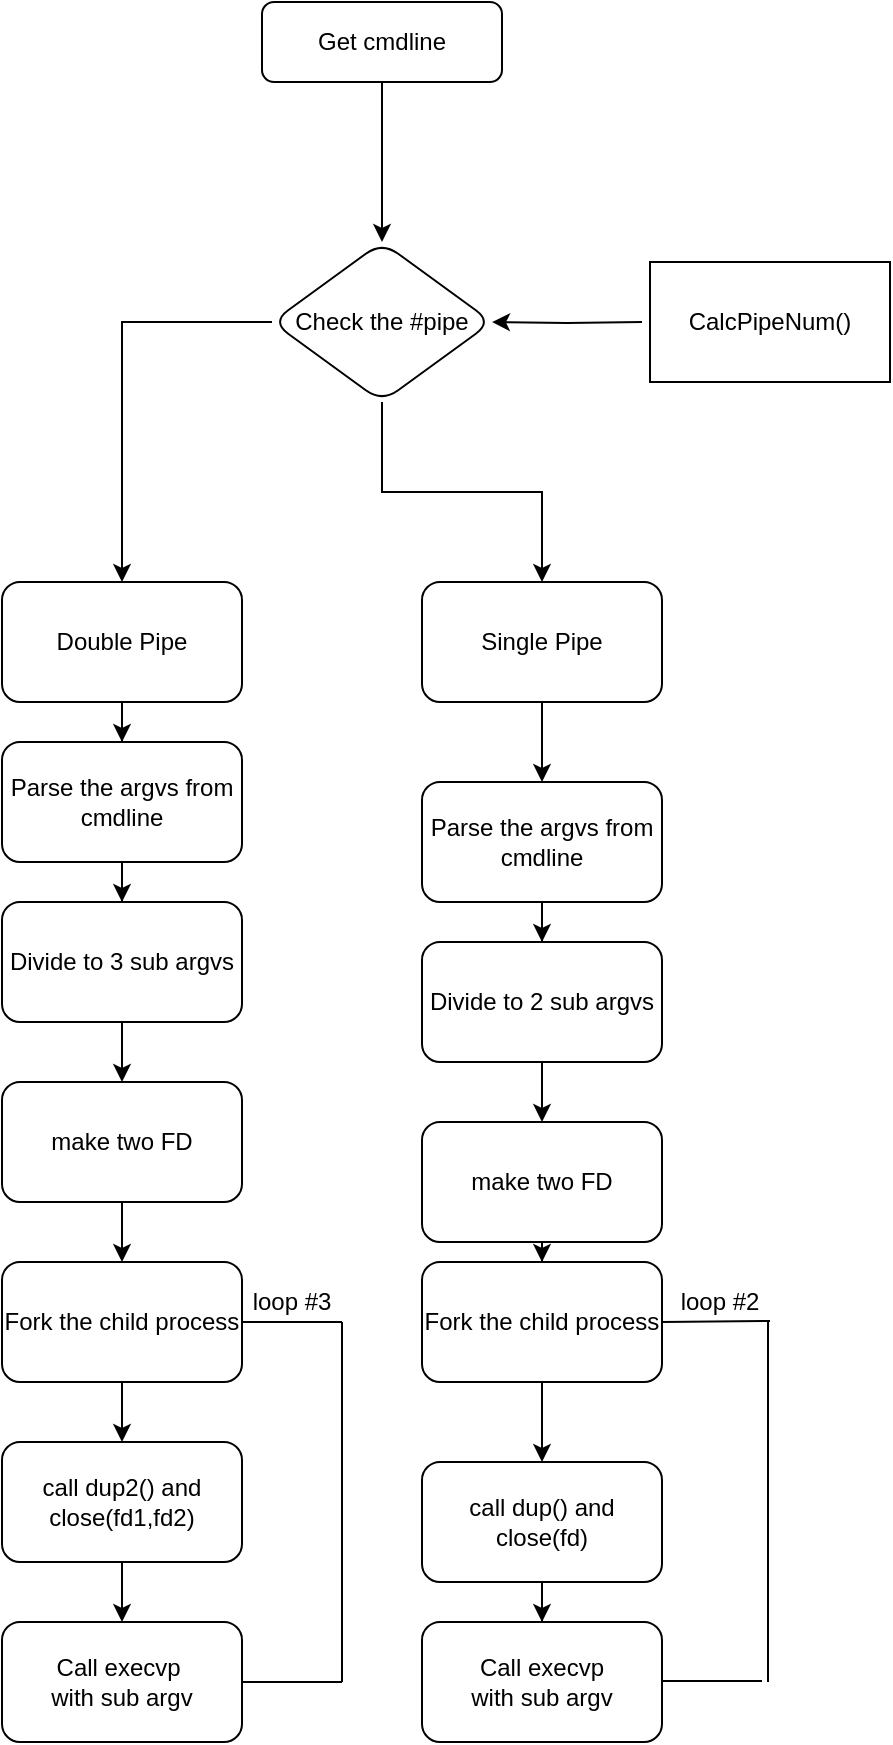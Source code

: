 <mxfile version="14.7.0" type="device"><diagram id="C5RBs43oDa-KdzZeNtuy" name="Page-1"><mxGraphModel dx="460" dy="752" grid="1" gridSize="10" guides="1" tooltips="1" connect="1" arrows="1" fold="1" page="1" pageScale="1" pageWidth="827" pageHeight="1169" math="0" shadow="0"><root><mxCell id="WIyWlLk6GJQsqaUBKTNV-0"/><mxCell id="WIyWlLk6GJQsqaUBKTNV-1" parent="WIyWlLk6GJQsqaUBKTNV-0"/><mxCell id="E8xXKZzgCdFHUFaRuiaU-0" value="" style="edgeStyle=orthogonalEdgeStyle;rounded=0;orthogonalLoop=1;jettySize=auto;html=1;" edge="1" parent="WIyWlLk6GJQsqaUBKTNV-1" source="E8xXKZzgCdFHUFaRuiaU-1" target="E8xXKZzgCdFHUFaRuiaU-4"><mxGeometry relative="1" as="geometry"/></mxCell><mxCell id="E8xXKZzgCdFHUFaRuiaU-1" value="Get cmdline" style="rounded=1;whiteSpace=wrap;html=1;fontSize=12;glass=0;strokeWidth=1;shadow=0;" vertex="1" parent="WIyWlLk6GJQsqaUBKTNV-1"><mxGeometry x="160" y="80" width="120" height="40" as="geometry"/></mxCell><mxCell id="E8xXKZzgCdFHUFaRuiaU-12" value="" style="edgeStyle=orthogonalEdgeStyle;rounded=0;orthogonalLoop=1;jettySize=auto;html=1;" edge="1" parent="WIyWlLk6GJQsqaUBKTNV-1" source="E8xXKZzgCdFHUFaRuiaU-4" target="E8xXKZzgCdFHUFaRuiaU-11"><mxGeometry relative="1" as="geometry"/></mxCell><mxCell id="E8xXKZzgCdFHUFaRuiaU-14" value="" style="edgeStyle=orthogonalEdgeStyle;rounded=0;orthogonalLoop=1;jettySize=auto;html=1;" edge="1" parent="WIyWlLk6GJQsqaUBKTNV-1" source="E8xXKZzgCdFHUFaRuiaU-4" target="E8xXKZzgCdFHUFaRuiaU-13"><mxGeometry relative="1" as="geometry"/></mxCell><mxCell id="E8xXKZzgCdFHUFaRuiaU-4" value="Check the #pipe" style="rhombus;whiteSpace=wrap;html=1;rounded=1;shadow=0;strokeWidth=1;glass=0;" vertex="1" parent="WIyWlLk6GJQsqaUBKTNV-1"><mxGeometry x="165" y="200" width="110" height="80" as="geometry"/></mxCell><mxCell id="E8xXKZzgCdFHUFaRuiaU-5" value="" style="edgeStyle=orthogonalEdgeStyle;rounded=0;orthogonalLoop=1;jettySize=auto;html=1;" edge="1" parent="WIyWlLk6GJQsqaUBKTNV-1" target="E8xXKZzgCdFHUFaRuiaU-4"><mxGeometry relative="1" as="geometry"><mxPoint x="350" y="240" as="sourcePoint"/></mxGeometry></mxCell><mxCell id="E8xXKZzgCdFHUFaRuiaU-8" value="CalcPipeNum()" style="rounded=0;whiteSpace=wrap;html=1;" vertex="1" parent="WIyWlLk6GJQsqaUBKTNV-1"><mxGeometry x="354" y="210" width="120" height="60" as="geometry"/></mxCell><mxCell id="E8xXKZzgCdFHUFaRuiaU-41" value="" style="edgeStyle=orthogonalEdgeStyle;rounded=0;orthogonalLoop=1;jettySize=auto;html=1;" edge="1" parent="WIyWlLk6GJQsqaUBKTNV-1" source="E8xXKZzgCdFHUFaRuiaU-11" target="E8xXKZzgCdFHUFaRuiaU-30"><mxGeometry relative="1" as="geometry"/></mxCell><mxCell id="E8xXKZzgCdFHUFaRuiaU-11" value="Single Pipe" style="rounded=1;whiteSpace=wrap;html=1;shadow=0;strokeWidth=1;glass=0;" vertex="1" parent="WIyWlLk6GJQsqaUBKTNV-1"><mxGeometry x="240" y="370" width="120" height="60" as="geometry"/></mxCell><mxCell id="E8xXKZzgCdFHUFaRuiaU-18" value="" style="edgeStyle=orthogonalEdgeStyle;rounded=0;orthogonalLoop=1;jettySize=auto;html=1;" edge="1" parent="WIyWlLk6GJQsqaUBKTNV-1" source="E8xXKZzgCdFHUFaRuiaU-13" target="E8xXKZzgCdFHUFaRuiaU-17"><mxGeometry relative="1" as="geometry"/></mxCell><mxCell id="E8xXKZzgCdFHUFaRuiaU-13" value="Double Pipe" style="whiteSpace=wrap;html=1;rounded=1;shadow=0;strokeWidth=1;glass=0;" vertex="1" parent="WIyWlLk6GJQsqaUBKTNV-1"><mxGeometry x="30" y="370" width="120" height="60" as="geometry"/></mxCell><mxCell id="E8xXKZzgCdFHUFaRuiaU-20" value="" style="edgeStyle=orthogonalEdgeStyle;rounded=0;orthogonalLoop=1;jettySize=auto;html=1;" edge="1" parent="WIyWlLk6GJQsqaUBKTNV-1" source="E8xXKZzgCdFHUFaRuiaU-17" target="E8xXKZzgCdFHUFaRuiaU-19"><mxGeometry relative="1" as="geometry"/></mxCell><mxCell id="E8xXKZzgCdFHUFaRuiaU-17" value="Parse the argvs from cmdline" style="whiteSpace=wrap;html=1;rounded=1;shadow=0;strokeWidth=1;glass=0;" vertex="1" parent="WIyWlLk6GJQsqaUBKTNV-1"><mxGeometry x="30" y="450" width="120" height="60" as="geometry"/></mxCell><mxCell id="E8xXKZzgCdFHUFaRuiaU-22" value="" style="edgeStyle=orthogonalEdgeStyle;rounded=0;orthogonalLoop=1;jettySize=auto;html=1;" edge="1" parent="WIyWlLk6GJQsqaUBKTNV-1" source="E8xXKZzgCdFHUFaRuiaU-19" target="E8xXKZzgCdFHUFaRuiaU-21"><mxGeometry relative="1" as="geometry"/></mxCell><mxCell id="E8xXKZzgCdFHUFaRuiaU-19" value="Divide to 3 sub argvs" style="whiteSpace=wrap;html=1;rounded=1;shadow=0;strokeWidth=1;glass=0;" vertex="1" parent="WIyWlLk6GJQsqaUBKTNV-1"><mxGeometry x="30" y="530" width="120" height="60" as="geometry"/></mxCell><mxCell id="E8xXKZzgCdFHUFaRuiaU-24" value="" style="edgeStyle=orthogonalEdgeStyle;rounded=0;orthogonalLoop=1;jettySize=auto;html=1;" edge="1" parent="WIyWlLk6GJQsqaUBKTNV-1" source="E8xXKZzgCdFHUFaRuiaU-21" target="E8xXKZzgCdFHUFaRuiaU-23"><mxGeometry relative="1" as="geometry"/></mxCell><mxCell id="E8xXKZzgCdFHUFaRuiaU-21" value="make two FD" style="whiteSpace=wrap;html=1;rounded=1;shadow=0;strokeWidth=1;glass=0;" vertex="1" parent="WIyWlLk6GJQsqaUBKTNV-1"><mxGeometry x="30" y="620" width="120" height="60" as="geometry"/></mxCell><mxCell id="E8xXKZzgCdFHUFaRuiaU-26" value="" style="edgeStyle=orthogonalEdgeStyle;rounded=0;orthogonalLoop=1;jettySize=auto;html=1;" edge="1" parent="WIyWlLk6GJQsqaUBKTNV-1" source="E8xXKZzgCdFHUFaRuiaU-23" target="E8xXKZzgCdFHUFaRuiaU-25"><mxGeometry relative="1" as="geometry"/></mxCell><mxCell id="E8xXKZzgCdFHUFaRuiaU-23" value="Fork the child process" style="whiteSpace=wrap;html=1;rounded=1;shadow=0;strokeWidth=1;glass=0;" vertex="1" parent="WIyWlLk6GJQsqaUBKTNV-1"><mxGeometry x="30" y="710" width="120" height="60" as="geometry"/></mxCell><mxCell id="E8xXKZzgCdFHUFaRuiaU-28" value="" style="edgeStyle=orthogonalEdgeStyle;rounded=0;orthogonalLoop=1;jettySize=auto;html=1;" edge="1" parent="WIyWlLk6GJQsqaUBKTNV-1" source="E8xXKZzgCdFHUFaRuiaU-25" target="E8xXKZzgCdFHUFaRuiaU-27"><mxGeometry relative="1" as="geometry"/></mxCell><mxCell id="E8xXKZzgCdFHUFaRuiaU-25" value="call dup2() and close(fd1,fd2)" style="whiteSpace=wrap;html=1;rounded=1;shadow=0;strokeWidth=1;glass=0;" vertex="1" parent="WIyWlLk6GJQsqaUBKTNV-1"><mxGeometry x="30" y="800" width="120" height="60" as="geometry"/></mxCell><mxCell id="E8xXKZzgCdFHUFaRuiaU-27" value="Call execvp&amp;nbsp;&lt;br&gt;with sub argv" style="whiteSpace=wrap;html=1;rounded=1;shadow=0;strokeWidth=1;glass=0;" vertex="1" parent="WIyWlLk6GJQsqaUBKTNV-1"><mxGeometry x="30" y="890" width="120" height="60" as="geometry"/></mxCell><mxCell id="E8xXKZzgCdFHUFaRuiaU-29" value="" style="edgeStyle=orthogonalEdgeStyle;rounded=0;orthogonalLoop=1;jettySize=auto;html=1;" edge="1" parent="WIyWlLk6GJQsqaUBKTNV-1" source="E8xXKZzgCdFHUFaRuiaU-30" target="E8xXKZzgCdFHUFaRuiaU-32"><mxGeometry relative="1" as="geometry"/></mxCell><mxCell id="E8xXKZzgCdFHUFaRuiaU-30" value="Parse the argvs from cmdline" style="whiteSpace=wrap;html=1;rounded=1;shadow=0;strokeWidth=1;glass=0;" vertex="1" parent="WIyWlLk6GJQsqaUBKTNV-1"><mxGeometry x="240" y="470" width="120" height="60" as="geometry"/></mxCell><mxCell id="E8xXKZzgCdFHUFaRuiaU-31" value="" style="edgeStyle=orthogonalEdgeStyle;rounded=0;orthogonalLoop=1;jettySize=auto;html=1;" edge="1" parent="WIyWlLk6GJQsqaUBKTNV-1" source="E8xXKZzgCdFHUFaRuiaU-32" target="E8xXKZzgCdFHUFaRuiaU-34"><mxGeometry relative="1" as="geometry"/></mxCell><mxCell id="E8xXKZzgCdFHUFaRuiaU-32" value="Divide to 2 sub argvs" style="whiteSpace=wrap;html=1;rounded=1;shadow=0;strokeWidth=1;glass=0;" vertex="1" parent="WIyWlLk6GJQsqaUBKTNV-1"><mxGeometry x="240" y="550" width="120" height="60" as="geometry"/></mxCell><mxCell id="E8xXKZzgCdFHUFaRuiaU-33" value="" style="edgeStyle=orthogonalEdgeStyle;rounded=0;orthogonalLoop=1;jettySize=auto;html=1;" edge="1" parent="WIyWlLk6GJQsqaUBKTNV-1" source="E8xXKZzgCdFHUFaRuiaU-34" target="E8xXKZzgCdFHUFaRuiaU-36"><mxGeometry relative="1" as="geometry"/></mxCell><mxCell id="E8xXKZzgCdFHUFaRuiaU-34" value="make two FD" style="whiteSpace=wrap;html=1;rounded=1;shadow=0;strokeWidth=1;glass=0;" vertex="1" parent="WIyWlLk6GJQsqaUBKTNV-1"><mxGeometry x="240" y="640" width="120" height="60" as="geometry"/></mxCell><mxCell id="E8xXKZzgCdFHUFaRuiaU-35" value="" style="edgeStyle=orthogonalEdgeStyle;rounded=0;orthogonalLoop=1;jettySize=auto;html=1;" edge="1" parent="WIyWlLk6GJQsqaUBKTNV-1" source="E8xXKZzgCdFHUFaRuiaU-36" target="E8xXKZzgCdFHUFaRuiaU-38"><mxGeometry relative="1" as="geometry"/></mxCell><mxCell id="E8xXKZzgCdFHUFaRuiaU-36" value="Fork the child process" style="whiteSpace=wrap;html=1;rounded=1;shadow=0;strokeWidth=1;glass=0;" vertex="1" parent="WIyWlLk6GJQsqaUBKTNV-1"><mxGeometry x="240" y="710" width="120" height="60" as="geometry"/></mxCell><mxCell id="E8xXKZzgCdFHUFaRuiaU-37" value="" style="edgeStyle=orthogonalEdgeStyle;rounded=0;orthogonalLoop=1;jettySize=auto;html=1;" edge="1" parent="WIyWlLk6GJQsqaUBKTNV-1" source="E8xXKZzgCdFHUFaRuiaU-38" target="E8xXKZzgCdFHUFaRuiaU-39"><mxGeometry relative="1" as="geometry"/></mxCell><mxCell id="E8xXKZzgCdFHUFaRuiaU-38" value="call dup() and close(fd)" style="whiteSpace=wrap;html=1;rounded=1;shadow=0;strokeWidth=1;glass=0;" vertex="1" parent="WIyWlLk6GJQsqaUBKTNV-1"><mxGeometry x="240" y="810" width="120" height="60" as="geometry"/></mxCell><mxCell id="E8xXKZzgCdFHUFaRuiaU-39" value="Call execvp &lt;br&gt;with sub argv" style="whiteSpace=wrap;html=1;rounded=1;shadow=0;strokeWidth=1;glass=0;" vertex="1" parent="WIyWlLk6GJQsqaUBKTNV-1"><mxGeometry x="240" y="890" width="120" height="60" as="geometry"/></mxCell><mxCell id="E8xXKZzgCdFHUFaRuiaU-43" value="" style="endArrow=none;html=1;" edge="1" parent="WIyWlLk6GJQsqaUBKTNV-1"><mxGeometry width="50" height="50" relative="1" as="geometry"><mxPoint x="150" y="920" as="sourcePoint"/><mxPoint x="200" y="920" as="targetPoint"/></mxGeometry></mxCell><mxCell id="E8xXKZzgCdFHUFaRuiaU-44" value="" style="endArrow=none;html=1;" edge="1" parent="WIyWlLk6GJQsqaUBKTNV-1"><mxGeometry width="50" height="50" relative="1" as="geometry"><mxPoint x="200" y="920" as="sourcePoint"/><mxPoint x="200" y="740" as="targetPoint"/></mxGeometry></mxCell><mxCell id="E8xXKZzgCdFHUFaRuiaU-45" value="" style="endArrow=none;html=1;" edge="1" parent="WIyWlLk6GJQsqaUBKTNV-1"><mxGeometry width="50" height="50" relative="1" as="geometry"><mxPoint x="150" y="740" as="sourcePoint"/><mxPoint x="200" y="740" as="targetPoint"/></mxGeometry></mxCell><mxCell id="E8xXKZzgCdFHUFaRuiaU-46" value="" style="endArrow=none;html=1;" edge="1" parent="WIyWlLk6GJQsqaUBKTNV-1"><mxGeometry width="50" height="50" relative="1" as="geometry"><mxPoint x="360" y="919.5" as="sourcePoint"/><mxPoint x="410" y="919.5" as="targetPoint"/></mxGeometry></mxCell><mxCell id="E8xXKZzgCdFHUFaRuiaU-47" value="" style="endArrow=none;html=1;" edge="1" parent="WIyWlLk6GJQsqaUBKTNV-1"><mxGeometry width="50" height="50" relative="1" as="geometry"><mxPoint x="413" y="920" as="sourcePoint"/><mxPoint x="413" y="740" as="targetPoint"/></mxGeometry></mxCell><mxCell id="E8xXKZzgCdFHUFaRuiaU-48" value="" style="endArrow=none;html=1;" edge="1" parent="WIyWlLk6GJQsqaUBKTNV-1"><mxGeometry width="50" height="50" relative="1" as="geometry"><mxPoint x="360" y="740" as="sourcePoint"/><mxPoint x="414" y="739.5" as="targetPoint"/></mxGeometry></mxCell><mxCell id="E8xXKZzgCdFHUFaRuiaU-49" value="loop #3" style="text;html=1;strokeColor=none;fillColor=none;align=center;verticalAlign=middle;whiteSpace=wrap;rounded=0;" vertex="1" parent="WIyWlLk6GJQsqaUBKTNV-1"><mxGeometry x="150" y="720" width="50" height="20" as="geometry"/></mxCell><mxCell id="E8xXKZzgCdFHUFaRuiaU-50" value="loop #2" style="text;html=1;strokeColor=none;fillColor=none;align=center;verticalAlign=middle;whiteSpace=wrap;rounded=0;" vertex="1" parent="WIyWlLk6GJQsqaUBKTNV-1"><mxGeometry x="364" y="720" width="50" height="20" as="geometry"/></mxCell></root></mxGraphModel></diagram></mxfile>